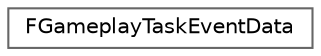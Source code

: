 digraph "Graphical Class Hierarchy"
{
 // INTERACTIVE_SVG=YES
 // LATEX_PDF_SIZE
  bgcolor="transparent";
  edge [fontname=Helvetica,fontsize=10,labelfontname=Helvetica,labelfontsize=10];
  node [fontname=Helvetica,fontsize=10,shape=box,height=0.2,width=0.4];
  rankdir="LR";
  Node0 [id="Node000000",label="FGameplayTaskEventData",height=0.2,width=0.4,color="grey40", fillcolor="white", style="filled",URL="$d6/d92/structFGameplayTaskEventData.html",tooltip=" "];
}
